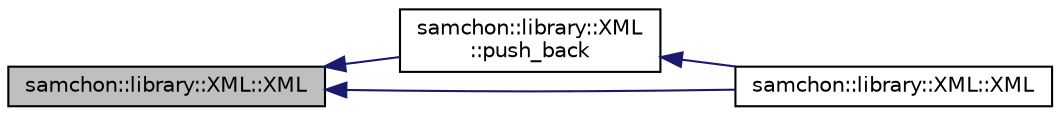 digraph "samchon::library::XML::XML"
{
  edge [fontname="Helvetica",fontsize="10",labelfontname="Helvetica",labelfontsize="10"];
  node [fontname="Helvetica",fontsize="10",shape=record];
  rankdir="LR";
  Node1 [label="samchon::library::XML::XML",height=0.2,width=0.4,color="black", fillcolor="grey75", style="filled", fontcolor="black"];
  Node1 -> Node2 [dir="back",color="midnightblue",fontsize="10",style="solid",fontname="Helvetica"];
  Node2 [label="samchon::library::XML\l::push_back",height=0.2,width=0.4,color="black", fillcolor="white", style="filled",URL="$d5/d37/classsamchon_1_1library_1_1XML.html#a8a7eb2fbb6653230eccc2671be5e749d",tooltip="Add children xml objects by string representing them. "];
  Node2 -> Node3 [dir="back",color="midnightblue",fontsize="10",style="solid",fontname="Helvetica"];
  Node3 [label="samchon::library::XML::XML",height=0.2,width=0.4,color="black", fillcolor="white", style="filled",URL="$d5/d37/classsamchon_1_1library_1_1XML.html#a1ec5154cdee872abb5cdfdf6ce84b1b2",tooltip="Protected Constructor by string for child. "];
  Node1 -> Node3 [dir="back",color="midnightblue",fontsize="10",style="solid",fontname="Helvetica"];
}
